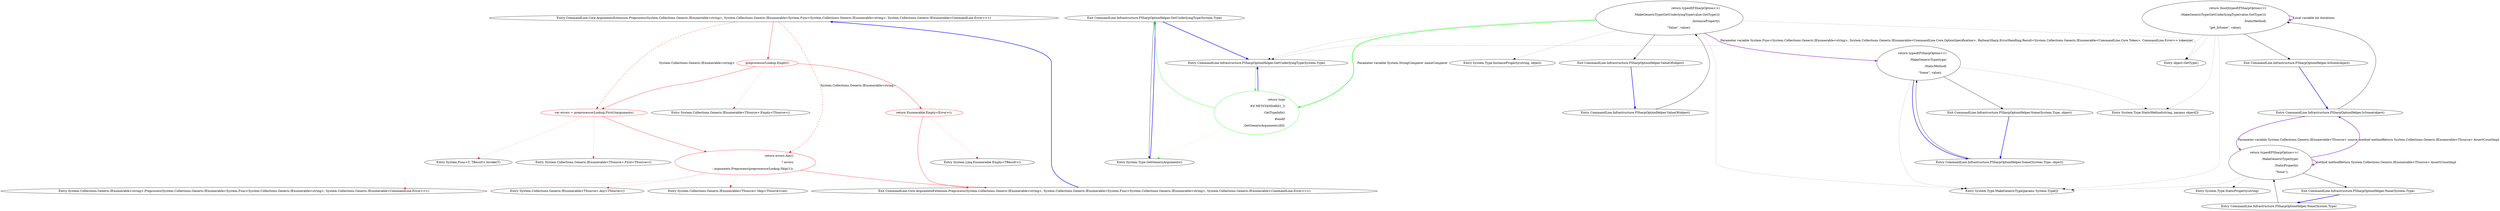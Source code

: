digraph  {
n0 [label="Entry CommandLine.Core.ArgumentsExtension.Preprocess(System.Collections.Generic.IEnumerable<string>, System.Collections.Generic.IEnumerable<System.Func<System.Collections.Generic.IEnumerable<string>, System.Collections.Generic.IEnumerable<CommandLine.Error>>>)", span="11-11", cluster="CommandLine.Core.ArgumentsExtension.Preprocess(System.Collections.Generic.IEnumerable<string>, System.Collections.Generic.IEnumerable<System.Func<System.Collections.Generic.IEnumerable<string>, System.Collections.Generic.IEnumerable<CommandLine.Error>>>)"];
n1 [label="preprocessorLookup.Empty()", span="17-17", cluster="CommandLine.Core.ArgumentsExtension.Preprocess(System.Collections.Generic.IEnumerable<string>, System.Collections.Generic.IEnumerable<System.Func<System.Collections.Generic.IEnumerable<string>, System.Collections.Generic.IEnumerable<CommandLine.Error>>>)", color=red, community=0];
n3 [label="var errors = preprocessorLookup.First()(arguments)", span="21-21", cluster="CommandLine.Core.ArgumentsExtension.Preprocess(System.Collections.Generic.IEnumerable<string>, System.Collections.Generic.IEnumerable<System.Func<System.Collections.Generic.IEnumerable<string>, System.Collections.Generic.IEnumerable<CommandLine.Error>>>)", color=red, community=0];
n4 [label="return errors.Any()\r\n                ? errors\r\n                : arguments.Preprocess(preprocessorLookup.Skip(1));", span="22-24", cluster="CommandLine.Core.ArgumentsExtension.Preprocess(System.Collections.Generic.IEnumerable<string>, System.Collections.Generic.IEnumerable<System.Func<System.Collections.Generic.IEnumerable<string>, System.Collections.Generic.IEnumerable<CommandLine.Error>>>)", color=red, community=1];
n2 [label="return Enumerable.Empty<Error>();", span="19-19", cluster="CommandLine.Core.ArgumentsExtension.Preprocess(System.Collections.Generic.IEnumerable<string>, System.Collections.Generic.IEnumerable<System.Func<System.Collections.Generic.IEnumerable<string>, System.Collections.Generic.IEnumerable<CommandLine.Error>>>)", color=red, community=0];
n6 [label="Entry System.Collections.Generic.IEnumerable<TSource>.Empty<TSource>()", span="31-31", cluster="System.Collections.Generic.IEnumerable<TSource>.Empty<TSource>()"];
n8 [label="Entry System.Collections.Generic.IEnumerable<TSource>.First<TSource>()", span="0-0", cluster="System.Collections.Generic.IEnumerable<TSource>.First<TSource>()"];
n9 [label="Entry System.Func<T, TResult>.Invoke(T)", span="0-0", cluster="System.Func<T, TResult>.Invoke(T)"];
n5 [label="Exit CommandLine.Core.ArgumentsExtension.Preprocess(System.Collections.Generic.IEnumerable<string>, System.Collections.Generic.IEnumerable<System.Func<System.Collections.Generic.IEnumerable<string>, System.Collections.Generic.IEnumerable<CommandLine.Error>>>)", span="11-11", cluster="CommandLine.Core.ArgumentsExtension.Preprocess(System.Collections.Generic.IEnumerable<string>, System.Collections.Generic.IEnumerable<System.Func<System.Collections.Generic.IEnumerable<string>, System.Collections.Generic.IEnumerable<CommandLine.Error>>>)"];
n7 [label="Entry System.Linq.Enumerable.Empty<TResult>()", span="0-0", cluster="System.Linq.Enumerable.Empty<TResult>()"];
n10 [label="Entry System.Collections.Generic.IEnumerable<TSource>.Any<TSource>()", span="0-0", cluster="System.Collections.Generic.IEnumerable<TSource>.Any<TSource>()"];
n11 [label="Entry System.Collections.Generic.IEnumerable<TSource>.Skip<TSource>(int)", span="0-0", cluster="System.Collections.Generic.IEnumerable<TSource>.Skip<TSource>(int)"];
n12 [label="Entry System.Collections.Generic.IEnumerable<string>.Preprocess(System.Collections.Generic.IEnumerable<System.Func<System.Collections.Generic.IEnumerable<string>, System.Collections.Generic.IEnumerable<CommandLine.Error>>>)", span="11-11", cluster="System.Collections.Generic.IEnumerable<string>.Preprocess(System.Collections.Generic.IEnumerable<System.Func<System.Collections.Generic.IEnumerable<string>, System.Collections.Generic.IEnumerable<CommandLine.Error>>>)"];
m0_2 [label="Exit CommandLine.Infrastructure.FSharpOptionHelper.GetUnderlyingType(System.Type)", span="11-11", cluster="CommandLine.Infrastructure.FSharpOptionHelper.GetUnderlyingType(System.Type)", file="EnumerableExtensions.cs"];
m0_3 [label="Entry System.Type.GetGenericArguments()", span="0-0", cluster="System.Type.GetGenericArguments()", file="EnumerableExtensions.cs"];
m0_0 [label="Entry CommandLine.Infrastructure.FSharpOptionHelper.GetUnderlyingType(System.Type)", span="11-11", cluster="CommandLine.Infrastructure.FSharpOptionHelper.GetUnderlyingType(System.Type)", file="EnumerableExtensions.cs"];
m0_1 [label="return type\r\n#if NETSTANDARD1_5\r\n                .GetTypeInfo()\r\n#endif\r\n                .GetGenericArguments()[0];", span="13-17", cluster="CommandLine.Infrastructure.FSharpOptionHelper.GetUnderlyingType(System.Type)", file="EnumerableExtensions.cs", color=green, community=0];
m0_17 [label="Entry System.Type.InstanceProperty(string, object)", span="213-213", cluster="System.Type.InstanceProperty(string, object)", file="EnumerableExtensions.cs"];
m0_13 [label="Entry CommandLine.Infrastructure.FSharpOptionHelper.ValueOf(object)", span="36-36", cluster="CommandLine.Infrastructure.FSharpOptionHelper.ValueOf(object)", file="EnumerableExtensions.cs"];
m0_14 [label="return typeof(FSharpOption<>)\r\n                .MakeGenericType(GetUnderlyingType(value.GetType()))\r\n                .InstanceProperty(\r\n                    ''Value'', value);", span="38-41", cluster="CommandLine.Infrastructure.FSharpOptionHelper.ValueOf(object)", file="EnumerableExtensions.cs"];
m0_15 [label="Exit CommandLine.Infrastructure.FSharpOptionHelper.ValueOf(object)", span="36-36", cluster="CommandLine.Infrastructure.FSharpOptionHelper.ValueOf(object)", file="EnumerableExtensions.cs"];
m0_18 [label="Entry CommandLine.Infrastructure.FSharpOptionHelper.IsSome(object)", span="44-44", cluster="CommandLine.Infrastructure.FSharpOptionHelper.IsSome(object)", file="EnumerableExtensions.cs"];
m0_19 [label="return (bool)typeof(FSharpOption<>)\r\n                .MakeGenericType(GetUnderlyingType(value.GetType()))\r\n                .StaticMethod(\r\n                    ''get_IsSome'', value);", span="46-49", cluster="CommandLine.Infrastructure.FSharpOptionHelper.IsSome(object)", file="EnumerableExtensions.cs"];
m0_20 [label="Exit CommandLine.Infrastructure.FSharpOptionHelper.IsSome(object)", span="44-44", cluster="CommandLine.Infrastructure.FSharpOptionHelper.IsSome(object)", file="EnumerableExtensions.cs"];
m0_16 [label="Entry object.GetType()", span="0-0", cluster="object.GetType()", file="EnumerableExtensions.cs"];
m0_4 [label="Entry CommandLine.Infrastructure.FSharpOptionHelper.Some(System.Type, object)", span="20-20", cluster="CommandLine.Infrastructure.FSharpOptionHelper.Some(System.Type, object)", file="EnumerableExtensions.cs"];
m0_5 [label="return typeof(FSharpOption<>)\r\n                    .MakeGenericType(type)\r\n                    .StaticMethod(\r\n                        ''Some'', value);", span="22-25", cluster="CommandLine.Infrastructure.FSharpOptionHelper.Some(System.Type, object)", file="EnumerableExtensions.cs"];
m0_12 [label="Entry System.Type.StaticProperty(string)", span="198-198", cluster="System.Type.StaticProperty(string)", file="EnumerableExtensions.cs"];
m0_6 [label="Exit CommandLine.Infrastructure.FSharpOptionHelper.Some(System.Type, object)", span="20-20", cluster="CommandLine.Infrastructure.FSharpOptionHelper.Some(System.Type, object)", file="EnumerableExtensions.cs"];
m0_9 [label="Entry CommandLine.Infrastructure.FSharpOptionHelper.None(System.Type)", span="28-28", cluster="CommandLine.Infrastructure.FSharpOptionHelper.None(System.Type)", file="EnumerableExtensions.cs"];
m0_10 [label="return typeof(FSharpOption<>)\r\n                    .MakeGenericType(type)\r\n                    .StaticProperty(\r\n                        ''None'');", span="30-33", cluster="CommandLine.Infrastructure.FSharpOptionHelper.None(System.Type)", file="EnumerableExtensions.cs"];
m0_11 [label="Exit CommandLine.Infrastructure.FSharpOptionHelper.None(System.Type)", span="28-28", cluster="CommandLine.Infrastructure.FSharpOptionHelper.None(System.Type)", file="EnumerableExtensions.cs"];
m0_7 [label="Entry System.Type.MakeGenericType(params System.Type[])", span="0-0", cluster="System.Type.MakeGenericType(params System.Type[])", file="EnumerableExtensions.cs"];
m0_8 [label="Entry System.Type.StaticMethod(string, params object[])", span="183-183", cluster="System.Type.StaticMethod(string, params object[])", file="EnumerableExtensions.cs"];
n0 -> n1  [key=0, style=solid, color=red];
n0 -> n3  [key=1, style=dashed, color=red, label="System.Collections.Generic.IEnumerable<string>"];
n0 -> n4  [key=1, style=dashed, color=red, label="System.Collections.Generic.IEnumerable<string>"];
n1 -> n2  [key=0, style=solid, color=red];
n1 -> n3  [key=0, style=solid, color=red];
n1 -> n6  [key=2, style=dotted, color=red];
n3 -> n4  [key=0, style=solid, color=red];
n3 -> n8  [key=2, style=dotted, color=red];
n3 -> n9  [key=2, style=dotted, color=red];
n4 -> n5  [key=0, style=solid, color=red];
n4 -> n10  [key=2, style=dotted, color=red];
n4 -> n11  [key=2, style=dotted, color=red];
n4 -> n12  [key=2, style=dotted, color=red];
n2 -> n5  [key=0, style=solid, color=red];
n2 -> n7  [key=2, style=dotted, color=red];
n5 -> n0  [key=0, style=bold, color=blue];
m0_2 -> m0_3  [key=0, style=solid];
m0_2 -> m0_0  [key=0, style=bold, color=blue];
m0_3 -> m0_2  [key=0, style=bold, color=blue];
m0_0 -> m0_1  [key=0, style=solid, color=green];
m0_1 -> m0_0  [key=0, style=bold, color=blue];
m0_1 -> m0_2  [key=0, style=solid, color=green];
m0_1 -> m0_3  [key=2, style=dotted, color=green];
m0_13 -> m0_14  [key=0, style=solid];
m0_14 -> m0_1  [key=3, color=green, style=bold, label="Parameter variable System.StringComparer nameComparer"];
m0_14 -> m0_0  [key=2, style=dotted];
m0_14 -> m0_15  [key=0, style=solid];
m0_14 -> m0_16  [key=2, style=dotted];
m0_14 -> m0_7  [key=2, style=dotted];
m0_14 -> m0_17  [key=2, style=dotted];
m0_14 -> m0_5  [key=3, color=darkorchid, style=bold, label="Parameter variable System.Func<System.Collections.Generic.IEnumerable<string>, System.Collections.Generic.IEnumerable<CommandLine.Core.OptionSpecification>, RailwaySharp.ErrorHandling.Result<System.Collections.Generic.IEnumerable<CommandLine.Core.Token>, CommandLine.Error>> tokenizer"];
m0_15 -> m0_13  [key=0, style=bold, color=blue];
m0_18 -> m0_19  [key=0, style=solid];
m0_18 -> m0_10  [key=3, color=darkorchid, style=bold, label="Parameter variable System.Collections.Generic.IEnumerable<TSource> source"];
m0_19 -> m0_0  [key=2, style=dotted];
m0_19 -> m0_19  [key=3, color=darkorchid, style=bold, label="Local variable int iterations"];
m0_19 -> m0_20  [key=0, style=solid];
m0_19 -> m0_16  [key=2, style=dotted];
m0_19 -> m0_7  [key=2, style=dotted];
m0_19 -> m0_8  [key=2, style=dotted];
m0_20 -> m0_18  [key=0, style=bold, color=blue];
m0_4 -> m0_5  [key=0, style=solid];
m0_5 -> m0_4  [key=0, style=bold, color=blue];
m0_5 -> m0_7  [key=2, style=dotted];
m0_5 -> m0_6  [key=0, style=solid];
m0_5 -> m0_8  [key=2, style=dotted];
m0_6 -> m0_4  [key=0, style=bold, color=blue];
m0_9 -> m0_10  [key=0, style=solid];
m0_10 -> m0_7  [key=2, style=dotted];
m0_10 -> m0_18  [key=3, color=darkorchid, style=bold, label="method methodReturn System.Collections.Generic.IEnumerable<TSource> AssertCountImpl"];
m0_10 -> m0_10  [key=3, color=darkorchid, style=bold, label="method methodReturn System.Collections.Generic.IEnumerable<TSource> AssertCountImpl"];
m0_10 -> m0_11  [key=0, style=solid];
m0_10 -> m0_12  [key=2, style=dotted];
m0_11 -> m0_9  [key=0, style=bold, color=blue];
}
